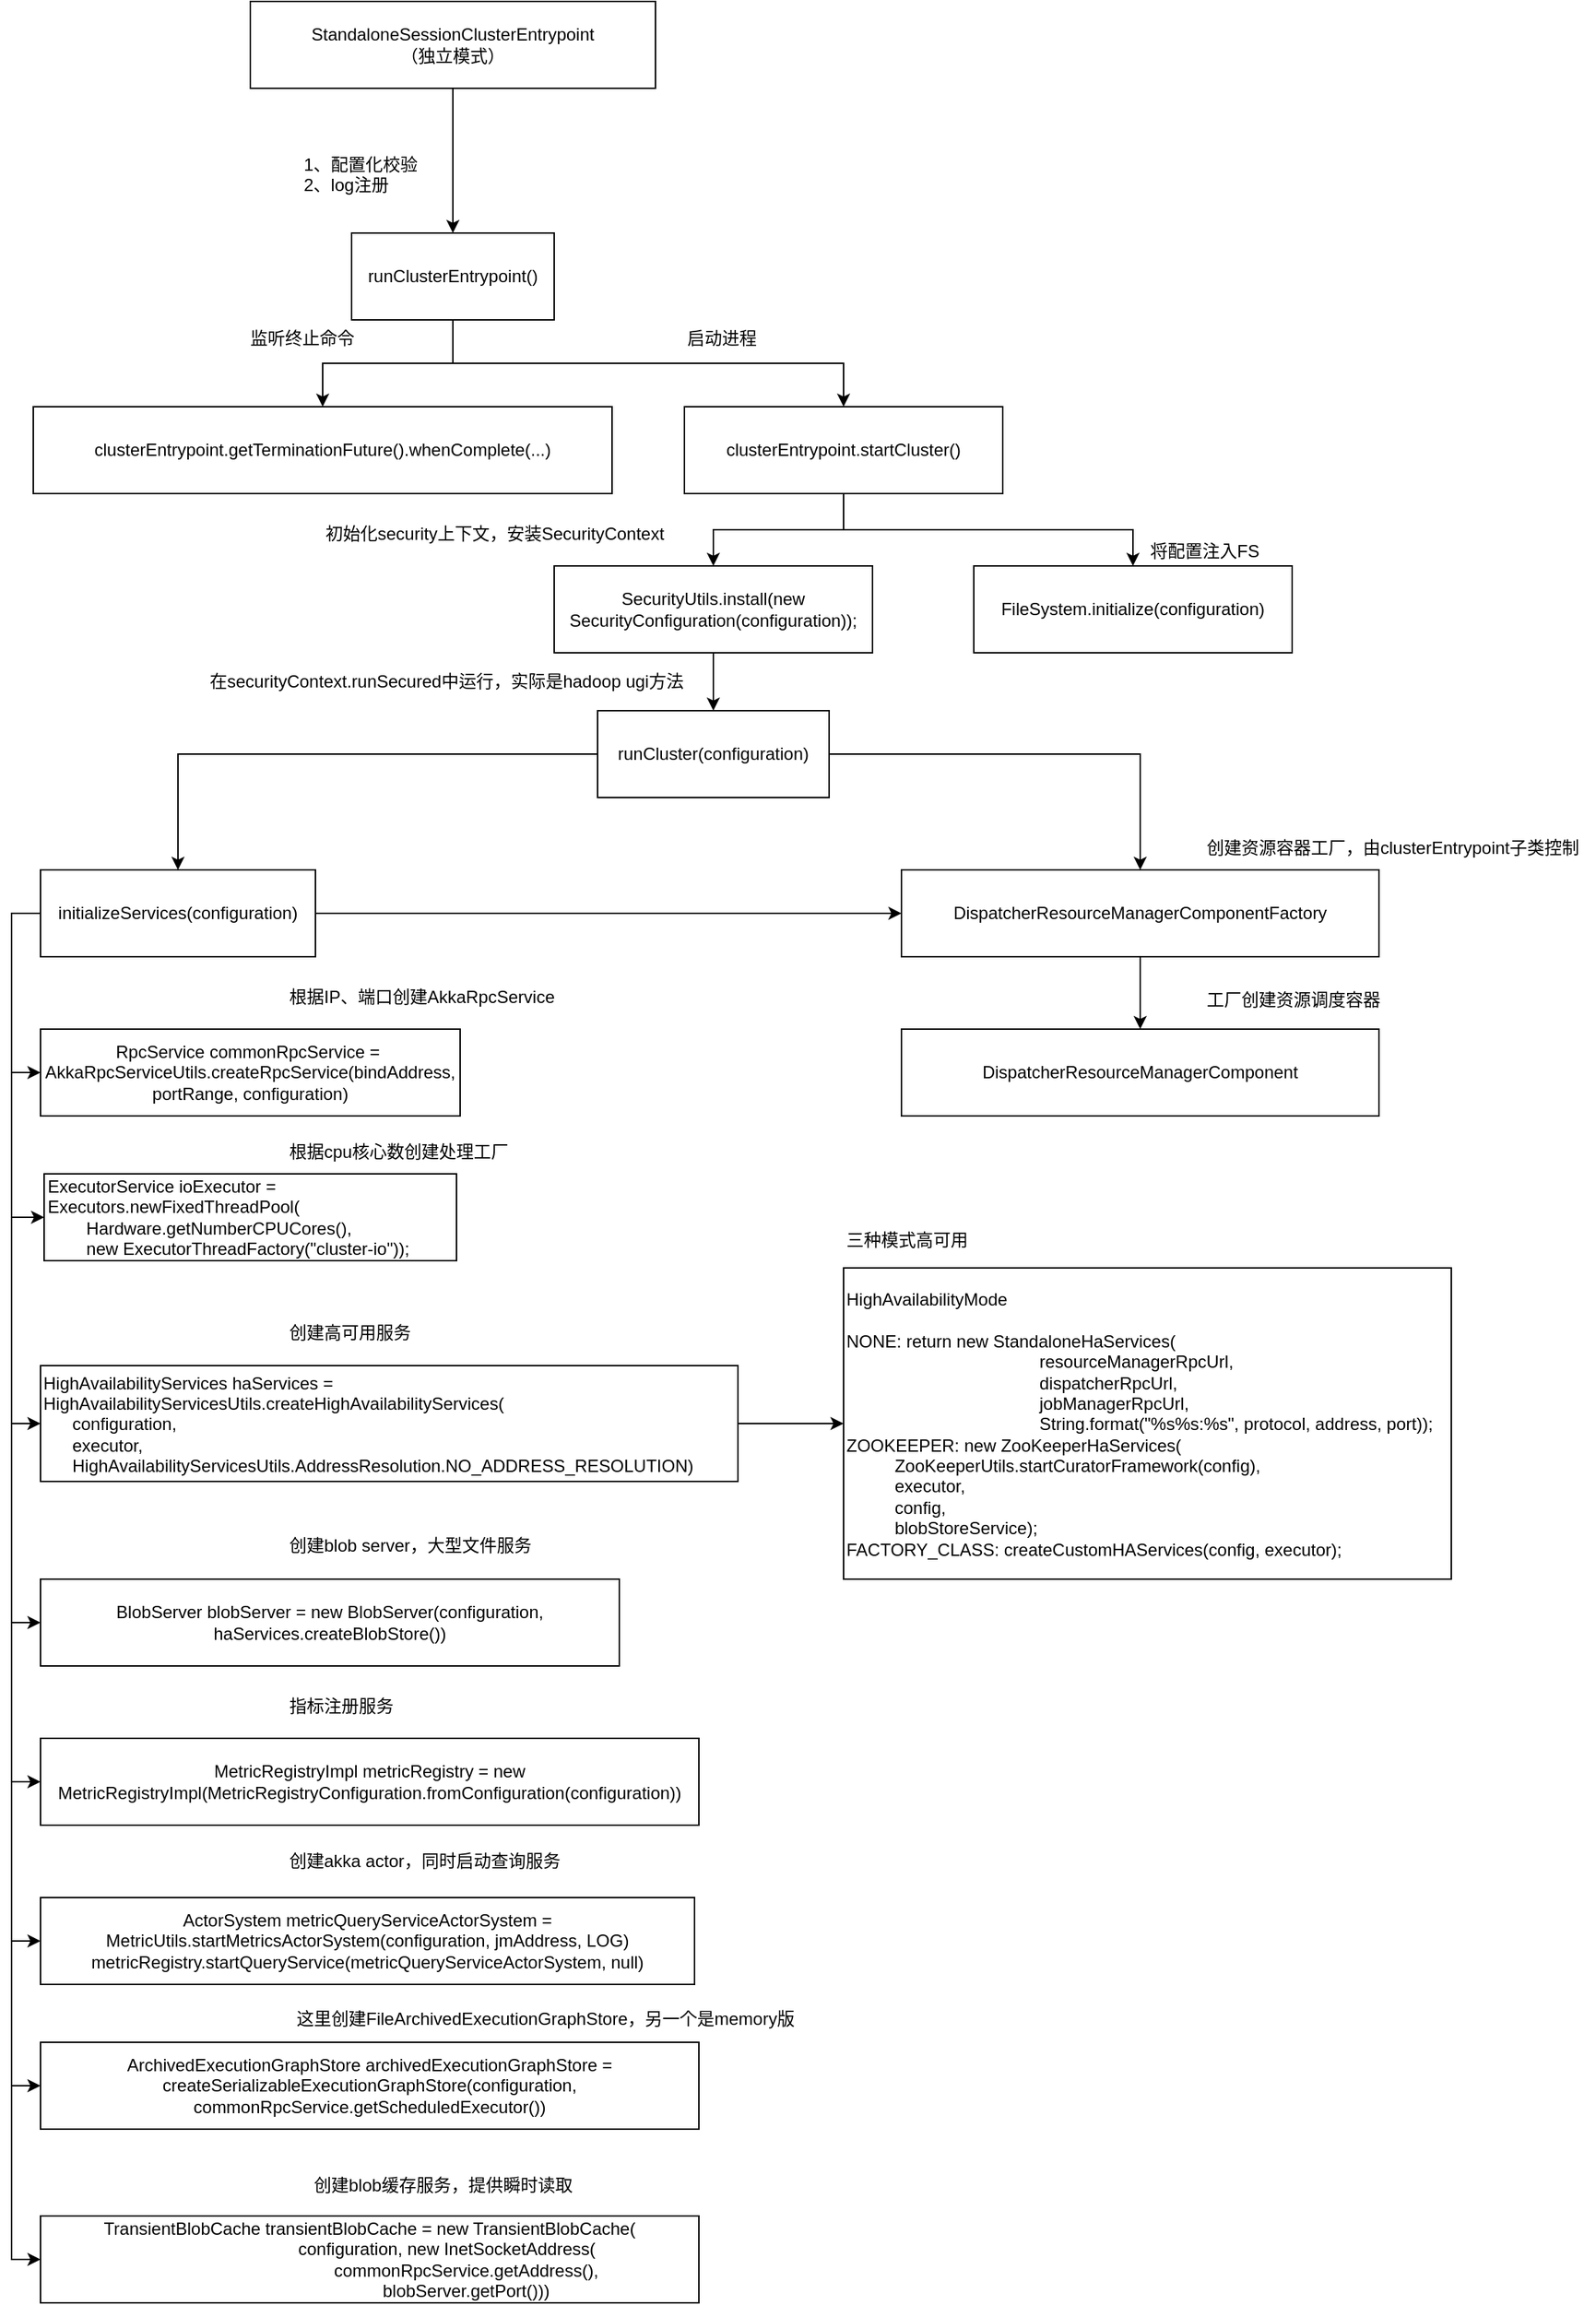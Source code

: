 <mxfile version="11.1.2" type="device"><diagram id="oTt3K7F0N2pjez3Pwrak" name="Page-1"><mxGraphModel dx="3076" dy="804" grid="1" gridSize="10" guides="1" tooltips="1" connect="1" arrows="1" fold="1" page="1" pageScale="1" pageWidth="1654" pageHeight="2336" math="0" shadow="0"><root><mxCell id="0"/><mxCell id="1" parent="0"/><mxCell id="hzCk22GiPB0yDetwjFkh-1" value="&lt;div style=&quot;white-space: pre-wrap; line-height: 1.75; font-size: 12px;&quot;&gt;&lt;br style=&quot;font-size: 12px;&quot;&gt;&lt;/div&gt;" style="text;html=1;resizable=0;points=[];autosize=1;align=left;verticalAlign=top;spacingTop=-4;labelBackgroundColor=none;fontSize=12;" parent="1" vertex="1"><mxGeometry x="60" y="140" width="20" height="30" as="geometry"/></mxCell><mxCell id="hzCk22GiPB0yDetwjFkh-15" style="edgeStyle=orthogonalEdgeStyle;rounded=0;orthogonalLoop=1;jettySize=auto;html=1;labelBackgroundColor=none;fontSize=12;" parent="1" source="hzCk22GiPB0yDetwjFkh-3" target="hzCk22GiPB0yDetwjFkh-14" edge="1"><mxGeometry relative="1" as="geometry"/></mxCell><mxCell id="hzCk22GiPB0yDetwjFkh-3" value="&lt;span style=&quot;font-size: 12px; text-align: left; white-space: pre-wrap;&quot;&gt;StandaloneSessionClusterEntrypoint&lt;br style=&quot;font-size: 12px;&quot;&gt;（独立模式）&lt;/span&gt;" style="rounded=0;whiteSpace=wrap;html=1;labelBackgroundColor=none;fontSize=12;" parent="1" vertex="1"><mxGeometry x="-80" y="50" width="280" height="60" as="geometry"/></mxCell><mxCell id="hzCk22GiPB0yDetwjFkh-21" style="edgeStyle=orthogonalEdgeStyle;rounded=0;orthogonalLoop=1;jettySize=auto;html=1;labelBackgroundColor=none;fontSize=12;" parent="1" source="hzCk22GiPB0yDetwjFkh-7" target="hzCk22GiPB0yDetwjFkh-11" edge="1"><mxGeometry relative="1" as="geometry"/></mxCell><mxCell id="hzCk22GiPB0yDetwjFkh-22" style="edgeStyle=orthogonalEdgeStyle;rounded=0;orthogonalLoop=1;jettySize=auto;html=1;labelBackgroundColor=none;fontSize=12;" parent="1" source="hzCk22GiPB0yDetwjFkh-7" target="hzCk22GiPB0yDetwjFkh-12" edge="1"><mxGeometry relative="1" as="geometry"/></mxCell><mxCell id="hzCk22GiPB0yDetwjFkh-7" value="&lt;div style=&quot;white-space: pre-wrap; text-align: left; line-height: 1.75; font-size: 12px;&quot;&gt;clusterEntrypoint.startCluster()&lt;/div&gt;" style="rounded=0;whiteSpace=wrap;html=1;labelBackgroundColor=none;fontSize=12;" parent="1" vertex="1"><mxGeometry x="220" y="330" width="220" height="60" as="geometry"/></mxCell><mxCell id="hzCk22GiPB0yDetwjFkh-8" value="&lt;div style=&quot;white-space: pre-wrap; text-align: left; line-height: 1.75; font-size: 12px;&quot;&gt;clusterEntrypoint.getTerminationFuture().whenComplete(...)&lt;/div&gt;" style="rounded=0;whiteSpace=wrap;html=1;labelBackgroundColor=none;fontSize=12;" parent="1" vertex="1"><mxGeometry x="-230" y="330" width="400" height="60" as="geometry"/></mxCell><mxCell id="hzCk22GiPB0yDetwjFkh-11" value="FileSystem.initialize(configuration)" style="rounded=0;whiteSpace=wrap;html=1;labelBackgroundColor=none;fontSize=12;" parent="1" vertex="1"><mxGeometry x="420" y="440" width="220" height="60" as="geometry"/></mxCell><mxCell id="hzCk22GiPB0yDetwjFkh-23" style="edgeStyle=orthogonalEdgeStyle;rounded=0;orthogonalLoop=1;jettySize=auto;html=1;labelBackgroundColor=none;fontSize=12;" parent="1" source="hzCk22GiPB0yDetwjFkh-12" target="hzCk22GiPB0yDetwjFkh-13" edge="1"><mxGeometry relative="1" as="geometry"/></mxCell><mxCell id="hzCk22GiPB0yDetwjFkh-12" value="SecurityUtils.install(new SecurityConfiguration(configuration));" style="rounded=0;whiteSpace=wrap;html=1;labelBackgroundColor=none;fontSize=12;" parent="1" vertex="1"><mxGeometry x="130" y="440" width="220" height="60" as="geometry"/></mxCell><mxCell id="hzCk22GiPB0yDetwjFkh-28" style="edgeStyle=orthogonalEdgeStyle;rounded=0;orthogonalLoop=1;jettySize=auto;html=1;entryX=0.5;entryY=0;entryDx=0;entryDy=0;labelBackgroundColor=none;fontSize=12;" parent="1" source="hzCk22GiPB0yDetwjFkh-13" target="hzCk22GiPB0yDetwjFkh-27" edge="1"><mxGeometry relative="1" as="geometry"/></mxCell><mxCell id="fuskdgnKUZwIumNvwLnQ-2" style="edgeStyle=orthogonalEdgeStyle;rounded=0;orthogonalLoop=1;jettySize=auto;html=1;entryX=0.5;entryY=0;entryDx=0;entryDy=0;" edge="1" parent="1" source="hzCk22GiPB0yDetwjFkh-13" target="fuskdgnKUZwIumNvwLnQ-1"><mxGeometry relative="1" as="geometry"/></mxCell><mxCell id="hzCk22GiPB0yDetwjFkh-13" value="runCluster(configuration)" style="rounded=0;whiteSpace=wrap;html=1;labelBackgroundColor=none;fontSize=12;" parent="1" vertex="1"><mxGeometry x="160" y="540" width="160" height="60" as="geometry"/></mxCell><mxCell id="hzCk22GiPB0yDetwjFkh-17" style="edgeStyle=orthogonalEdgeStyle;rounded=0;orthogonalLoop=1;jettySize=auto;html=1;labelBackgroundColor=none;fontSize=12;" parent="1" source="hzCk22GiPB0yDetwjFkh-14" target="hzCk22GiPB0yDetwjFkh-8" edge="1"><mxGeometry relative="1" as="geometry"/></mxCell><mxCell id="hzCk22GiPB0yDetwjFkh-18" style="edgeStyle=orthogonalEdgeStyle;rounded=0;orthogonalLoop=1;jettySize=auto;html=1;labelBackgroundColor=none;fontSize=12;exitX=0.5;exitY=1;exitDx=0;exitDy=0;" parent="1" source="hzCk22GiPB0yDetwjFkh-14" target="hzCk22GiPB0yDetwjFkh-7" edge="1"><mxGeometry relative="1" as="geometry"/></mxCell><mxCell id="hzCk22GiPB0yDetwjFkh-14" value="&lt;span style=&quot;text-align: left&quot;&gt;runClusterEntrypoint()&lt;/span&gt;" style="rounded=0;whiteSpace=wrap;html=1;labelBackgroundColor=none;fontSize=12;" parent="1" vertex="1"><mxGeometry x="-10" y="210" width="140" height="60" as="geometry"/></mxCell><mxCell id="hzCk22GiPB0yDetwjFkh-16" value="1、配置化校验&lt;br&gt;2、log注册" style="text;html=1;resizable=0;points=[];autosize=1;align=left;verticalAlign=top;spacingTop=-4;fontSize=12;" parent="1" vertex="1"><mxGeometry x="-45" y="153" width="90" height="30" as="geometry"/></mxCell><mxCell id="hzCk22GiPB0yDetwjFkh-19" value="监听终止命令" style="text;html=1;resizable=0;points=[];autosize=1;align=left;verticalAlign=top;spacingTop=-4;fontSize=12;" parent="1" vertex="1"><mxGeometry x="-82" y="273" width="90" height="20" as="geometry"/></mxCell><mxCell id="hzCk22GiPB0yDetwjFkh-20" value="启动进程" style="text;html=1;resizable=0;points=[];autosize=1;align=left;verticalAlign=top;spacingTop=-4;fontSize=12;" parent="1" vertex="1"><mxGeometry x="220" y="273" width="60" height="20" as="geometry"/></mxCell><mxCell id="hzCk22GiPB0yDetwjFkh-24" value="将配置注入FS" style="text;html=1;resizable=0;points=[];autosize=1;align=left;verticalAlign=top;spacingTop=-4;fontSize=12;" parent="1" vertex="1"><mxGeometry x="540" y="420" width="90" height="20" as="geometry"/></mxCell><mxCell id="hzCk22GiPB0yDetwjFkh-25" value="初始化security上下文，安装SecurityContext" style="text;html=1;resizable=0;points=[];autosize=1;align=left;verticalAlign=top;spacingTop=-4;fontSize=12;" parent="1" vertex="1"><mxGeometry x="-30" y="408" width="250" height="20" as="geometry"/></mxCell><mxCell id="hzCk22GiPB0yDetwjFkh-26" value="在securityContext.runSecured中运行，实际是hadoop ugi方法" style="text;html=1;resizable=0;points=[];autosize=1;align=left;verticalAlign=top;spacingTop=-4;fontSize=12;" parent="1" vertex="1"><mxGeometry x="-110" y="510" width="340" height="20" as="geometry"/></mxCell><mxCell id="hzCk22GiPB0yDetwjFkh-33" style="edgeStyle=orthogonalEdgeStyle;rounded=0;orthogonalLoop=1;jettySize=auto;html=1;exitX=0;exitY=0.5;exitDx=0;exitDy=0;entryX=0;entryY=0.5;entryDx=0;entryDy=0;labelBackgroundColor=none;fontSize=12;align=left;" parent="1" source="hzCk22GiPB0yDetwjFkh-27" target="hzCk22GiPB0yDetwjFkh-29" edge="1"><mxGeometry relative="1" as="geometry"/></mxCell><mxCell id="hzCk22GiPB0yDetwjFkh-34" style="edgeStyle=orthogonalEdgeStyle;rounded=0;orthogonalLoop=1;jettySize=auto;html=1;entryX=0;entryY=0.5;entryDx=0;entryDy=0;labelBackgroundColor=none;fontSize=12;align=left;exitX=0;exitY=0.5;exitDx=0;exitDy=0;" parent="1" source="hzCk22GiPB0yDetwjFkh-27" target="hzCk22GiPB0yDetwjFkh-32" edge="1"><mxGeometry relative="1" as="geometry"/></mxCell><mxCell id="hzCk22GiPB0yDetwjFkh-37" style="edgeStyle=orthogonalEdgeStyle;rounded=0;orthogonalLoop=1;jettySize=auto;html=1;entryX=0;entryY=0.5;entryDx=0;entryDy=0;labelBackgroundColor=none;fontSize=12;align=left;exitX=0;exitY=0.5;exitDx=0;exitDy=0;" parent="1" source="hzCk22GiPB0yDetwjFkh-27" target="hzCk22GiPB0yDetwjFkh-36" edge="1"><mxGeometry relative="1" as="geometry"/></mxCell><mxCell id="AZKAIWEEuSYN2q8ujf_k-2" style="edgeStyle=orthogonalEdgeStyle;rounded=0;orthogonalLoop=1;jettySize=auto;html=1;entryX=0;entryY=0.5;entryDx=0;entryDy=0;exitX=0;exitY=0.5;exitDx=0;exitDy=0;" parent="1" source="hzCk22GiPB0yDetwjFkh-27" target="AZKAIWEEuSYN2q8ujf_k-1" edge="1"><mxGeometry relative="1" as="geometry"/></mxCell><mxCell id="AZKAIWEEuSYN2q8ujf_k-5" style="edgeStyle=orthogonalEdgeStyle;rounded=0;orthogonalLoop=1;jettySize=auto;html=1;entryX=0;entryY=0.5;entryDx=0;entryDy=0;exitX=0;exitY=0.5;exitDx=0;exitDy=0;" parent="1" source="hzCk22GiPB0yDetwjFkh-27" target="AZKAIWEEuSYN2q8ujf_k-4" edge="1"><mxGeometry relative="1" as="geometry"/></mxCell><mxCell id="AZKAIWEEuSYN2q8ujf_k-8" style="edgeStyle=orthogonalEdgeStyle;rounded=0;orthogonalLoop=1;jettySize=auto;html=1;entryX=0;entryY=0.5;entryDx=0;entryDy=0;exitX=0;exitY=0.5;exitDx=0;exitDy=0;" parent="1" source="hzCk22GiPB0yDetwjFkh-27" target="AZKAIWEEuSYN2q8ujf_k-7" edge="1"><mxGeometry relative="1" as="geometry"/></mxCell><mxCell id="AZKAIWEEuSYN2q8ujf_k-12" style="edgeStyle=orthogonalEdgeStyle;rounded=0;orthogonalLoop=1;jettySize=auto;html=1;entryX=0;entryY=0.5;entryDx=0;entryDy=0;exitX=0;exitY=0.5;exitDx=0;exitDy=0;" parent="1" source="hzCk22GiPB0yDetwjFkh-27" target="AZKAIWEEuSYN2q8ujf_k-11" edge="1"><mxGeometry relative="1" as="geometry"/></mxCell><mxCell id="AZKAIWEEuSYN2q8ujf_k-15" style="edgeStyle=orthogonalEdgeStyle;rounded=0;orthogonalLoop=1;jettySize=auto;html=1;entryX=0;entryY=0.5;entryDx=0;entryDy=0;exitX=0;exitY=0.5;exitDx=0;exitDy=0;" parent="1" source="hzCk22GiPB0yDetwjFkh-27" target="AZKAIWEEuSYN2q8ujf_k-14" edge="1"><mxGeometry relative="1" as="geometry"/></mxCell><mxCell id="fuskdgnKUZwIumNvwLnQ-3" style="edgeStyle=orthogonalEdgeStyle;rounded=0;orthogonalLoop=1;jettySize=auto;html=1;entryX=0;entryY=0.5;entryDx=0;entryDy=0;" edge="1" parent="1" source="hzCk22GiPB0yDetwjFkh-27" target="fuskdgnKUZwIumNvwLnQ-1"><mxGeometry relative="1" as="geometry"/></mxCell><mxCell id="hzCk22GiPB0yDetwjFkh-27" value="initializeServices(configuration)" style="rounded=0;whiteSpace=wrap;html=1;labelBackgroundColor=none;fontSize=12;" parent="1" vertex="1"><mxGeometry x="-225" y="650" width="190" height="60" as="geometry"/></mxCell><mxCell id="hzCk22GiPB0yDetwjFkh-29" value="RpcService commonRpcService =&amp;nbsp;&lt;br&gt;AkkaRpcServiceUtils.createRpcService(bindAddress, portRange, configuration)" style="rounded=0;whiteSpace=wrap;html=1;labelBackgroundColor=none;fontSize=12;" parent="1" vertex="1"><mxGeometry x="-225" y="760" width="290" height="60" as="geometry"/></mxCell><mxCell id="hzCk22GiPB0yDetwjFkh-31" value="根据IP、端口创建AkkaRpcService" style="text;html=1;resizable=0;points=[];autosize=1;align=left;verticalAlign=top;spacingTop=-4;fontSize=12;" parent="1" vertex="1"><mxGeometry x="-55" y="728" width="200" height="20" as="geometry"/></mxCell><mxCell id="hzCk22GiPB0yDetwjFkh-32" value="ExecutorService ioExecutor&amp;nbsp;&lt;span&gt;= Executors.newFixedThreadPool(&lt;/span&gt;&lt;div&gt;&amp;nbsp; &amp;nbsp; &amp;nbsp; &amp;nbsp; Hardware.getNumberCPUCores(),&lt;/div&gt;&lt;div&gt;&amp;nbsp; &amp;nbsp; &amp;nbsp; &amp;nbsp; new ExecutorThreadFactory(&quot;cluster-io&quot;));&lt;/div&gt;" style="rounded=0;whiteSpace=wrap;html=1;labelBackgroundColor=none;fontSize=12;align=left;" parent="1" vertex="1"><mxGeometry x="-222.5" y="860" width="285" height="60" as="geometry"/></mxCell><mxCell id="hzCk22GiPB0yDetwjFkh-35" value="根据cpu核心数创建处理工厂" style="text;html=1;resizable=0;points=[];autosize=1;align=left;verticalAlign=top;spacingTop=-4;fontSize=12;" parent="1" vertex="1"><mxGeometry x="-55" y="835" width="170" height="20" as="geometry"/></mxCell><mxCell id="hzCk22GiPB0yDetwjFkh-39" style="edgeStyle=orthogonalEdgeStyle;rounded=0;orthogonalLoop=1;jettySize=auto;html=1;entryX=0;entryY=0.5;entryDx=0;entryDy=0;labelBackgroundColor=none;fontSize=12;align=left;" parent="1" source="hzCk22GiPB0yDetwjFkh-36" target="hzCk22GiPB0yDetwjFkh-38" edge="1"><mxGeometry relative="1" as="geometry"/></mxCell><mxCell id="hzCk22GiPB0yDetwjFkh-36" value="&lt;div&gt;HighAvailabilityServices haServices = HighAvailabilityServicesUtils.createHighAvailabilityServices(&lt;/div&gt;&lt;div&gt;&amp;nbsp; &amp;nbsp; &amp;nbsp; configuration,&lt;/div&gt;&lt;div&gt;&amp;nbsp; &amp;nbsp; &amp;nbsp; executor,&lt;/div&gt;&lt;div&gt;&amp;nbsp; &amp;nbsp; &amp;nbsp; HighAvailabilityServicesUtils.AddressResolution.NO_ADDRESS_RESOLUTION)&lt;/div&gt;" style="rounded=0;whiteSpace=wrap;html=1;labelBackgroundColor=none;fontSize=12;align=left;" parent="1" vertex="1"><mxGeometry x="-225" y="992.5" width="482" height="80" as="geometry"/></mxCell><mxCell id="hzCk22GiPB0yDetwjFkh-38" value="&lt;div&gt;HighAvailabilityMode&lt;/div&gt;&lt;div&gt;&lt;br&gt;&lt;/div&gt;&lt;div&gt;NONE:&amp;nbsp;&lt;span&gt;return new StandaloneHaServices(&lt;/span&gt;&lt;/div&gt;&lt;div&gt;&lt;span style=&quot;white-space: pre&quot;&gt;&#9;&#9;&#9;&#9;&#9;&lt;/span&gt;resourceManagerRpcUrl,&lt;/div&gt;&lt;div&gt;&lt;span style=&quot;white-space: pre&quot;&gt;&#9;&#9;&#9;&#9;&#9;&lt;/span&gt;dispatcherRpcUrl,&lt;/div&gt;&lt;div&gt;&lt;span style=&quot;white-space: pre&quot;&gt;&#9;&#9;&#9;&#9;&#9;&lt;/span&gt;jobManagerRpcUrl,&lt;/div&gt;&lt;div&gt;&lt;span style=&quot;white-space: pre&quot;&gt;&#9;&#9;&#9;&#9;&#9;&lt;/span&gt;String.format(&quot;%s%s:%s&quot;, protocol, address, port));&lt;/div&gt;&lt;div&gt;ZOOKEEPER: new ZooKeeperHaServices(&lt;/div&gt;&lt;div&gt;&amp;nbsp; &amp;nbsp; &amp;nbsp; &amp;nbsp; &amp;nbsp; ZooKeeperUtils.startCuratorFramework(config),&lt;/div&gt;&lt;div&gt;&amp;nbsp; &amp;nbsp; &amp;nbsp; &amp;nbsp; &amp;nbsp; executor,&lt;/div&gt;&lt;div&gt;&amp;nbsp; &amp;nbsp; &amp;nbsp; &amp;nbsp; &amp;nbsp; config,&lt;/div&gt;&lt;div&gt;&amp;nbsp; &amp;nbsp; &amp;nbsp; &amp;nbsp; &amp;nbsp; blobStoreService);&lt;/div&gt;&lt;div&gt;FACTORY_CLASS: createCustomHAServices(config, executor);&lt;/div&gt;" style="rounded=0;whiteSpace=wrap;html=1;labelBackgroundColor=none;fontSize=12;align=left;" parent="1" vertex="1"><mxGeometry x="330" y="925" width="420" height="215" as="geometry"/></mxCell><mxCell id="hzCk22GiPB0yDetwjFkh-40" value="创建高可用服务" style="text;html=1;resizable=0;points=[];autosize=1;align=left;verticalAlign=top;spacingTop=-4;fontSize=12;" parent="1" vertex="1"><mxGeometry x="-55" y="960" width="100" height="20" as="geometry"/></mxCell><mxCell id="hzCk22GiPB0yDetwjFkh-41" value="三种模式高可用" style="text;html=1;resizable=0;points=[];autosize=1;align=left;verticalAlign=top;spacingTop=-4;fontSize=12;" parent="1" vertex="1"><mxGeometry x="330" y="896" width="100" height="20" as="geometry"/></mxCell><mxCell id="AZKAIWEEuSYN2q8ujf_k-1" value="BlobServer blobServer = new BlobServer(configuration, haServices.createBlobStore())" style="rounded=0;whiteSpace=wrap;html=1;" parent="1" vertex="1"><mxGeometry x="-225" y="1140" width="400" height="60" as="geometry"/></mxCell><mxCell id="AZKAIWEEuSYN2q8ujf_k-3" value="创建blob server，大型文件服务" style="text;html=1;resizable=0;points=[];autosize=1;align=left;verticalAlign=top;spacingTop=-4;" parent="1" vertex="1"><mxGeometry x="-55" y="1107" width="180" height="20" as="geometry"/></mxCell><mxCell id="AZKAIWEEuSYN2q8ujf_k-4" value="MetricRegistryImpl metricRegistry = new MetricRegistryImpl(MetricRegistryConfiguration.fromConfiguration(configuration))" style="rounded=0;whiteSpace=wrap;html=1;" parent="1" vertex="1"><mxGeometry x="-225" y="1250" width="455" height="60" as="geometry"/></mxCell><mxCell id="AZKAIWEEuSYN2q8ujf_k-6" value="指标注册服务" style="text;html=1;resizable=0;points=[];autosize=1;align=left;verticalAlign=top;spacingTop=-4;" parent="1" vertex="1"><mxGeometry x="-55" y="1218" width="90" height="20" as="geometry"/></mxCell><mxCell id="AZKAIWEEuSYN2q8ujf_k-7" value="&lt;div&gt;ActorSystem metricQueryServiceActorSystem = MetricUtils.startMetricsActorSystem(configuration, jmAddress, LOG)&lt;/div&gt;&lt;div&gt;metricRegistry.startQueryService(metricQueryServiceActorSystem, null)&lt;/div&gt;" style="rounded=0;whiteSpace=wrap;html=1;" parent="1" vertex="1"><mxGeometry x="-225" y="1360" width="452" height="60" as="geometry"/></mxCell><mxCell id="AZKAIWEEuSYN2q8ujf_k-10" value="创建akka actor，同时启动查询服务" style="text;html=1;resizable=0;points=[];autosize=1;align=left;verticalAlign=top;spacingTop=-4;" parent="1" vertex="1"><mxGeometry x="-55" y="1325" width="200" height="20" as="geometry"/></mxCell><mxCell id="AZKAIWEEuSYN2q8ujf_k-11" value="ArchivedExecutionGraphStore archivedExecutionGraphStore = createSerializableExecutionGraphStore(configuration, commonRpcService.getScheduledExecutor())" style="rounded=0;whiteSpace=wrap;html=1;" parent="1" vertex="1"><mxGeometry x="-225" y="1460" width="455" height="60" as="geometry"/></mxCell><mxCell id="AZKAIWEEuSYN2q8ujf_k-13" value="这里创建FileArchivedExecutionGraphStore，另一个是memory版" style="text;html=1;resizable=0;points=[];autosize=1;align=left;verticalAlign=top;spacingTop=-4;" parent="1" vertex="1"><mxGeometry x="-50" y="1434" width="360" height="20" as="geometry"/></mxCell><mxCell id="AZKAIWEEuSYN2q8ujf_k-14" value="&lt;div&gt;TransientBlobCache transientBlobCache = new TransientBlobCache(&lt;/div&gt;&lt;div&gt;&lt;span style=&quot;white-space: pre&quot;&gt;&#9;&#9;&#9;&#9;&lt;/span&gt;configuration, new InetSocketAddress(&lt;/div&gt;&lt;div&gt;&lt;span style=&quot;white-space: pre&quot;&gt;&#9;&#9;&#9;&#9;&#9;&lt;/span&gt;commonRpcService.getAddress(),&lt;/div&gt;&lt;div&gt;&lt;span style=&quot;white-space: pre&quot;&gt;&#9;&#9;&#9;&#9;&#9;&lt;/span&gt;blobServer.getPort()))&lt;/div&gt;" style="rounded=0;whiteSpace=wrap;html=1;" parent="1" vertex="1"><mxGeometry x="-225" y="1580" width="455" height="60" as="geometry"/></mxCell><mxCell id="AZKAIWEEuSYN2q8ujf_k-16" value="创建blob缓存服务，提供瞬时读取" style="text;html=1;resizable=0;points=[];autosize=1;align=left;verticalAlign=top;spacingTop=-4;" parent="1" vertex="1"><mxGeometry x="-38" y="1549" width="190" height="20" as="geometry"/></mxCell><mxCell id="fuskdgnKUZwIumNvwLnQ-5" value="" style="edgeStyle=orthogonalEdgeStyle;rounded=0;orthogonalLoop=1;jettySize=auto;html=1;" edge="1" parent="1" source="fuskdgnKUZwIumNvwLnQ-1" target="fuskdgnKUZwIumNvwLnQ-4"><mxGeometry relative="1" as="geometry"/></mxCell><mxCell id="fuskdgnKUZwIumNvwLnQ-1" value="DispatcherResourceManagerComponentFactory" style="rounded=0;whiteSpace=wrap;html=1;" vertex="1" parent="1"><mxGeometry x="370" y="650" width="330" height="60" as="geometry"/></mxCell><mxCell id="fuskdgnKUZwIumNvwLnQ-4" value="DispatcherResourceManagerComponent" style="rounded=0;whiteSpace=wrap;html=1;" vertex="1" parent="1"><mxGeometry x="370" y="760" width="330" height="60" as="geometry"/></mxCell><mxCell id="fuskdgnKUZwIumNvwLnQ-6" value="创建资源容器工厂，由clusterEntrypoint子类控制" style="text;html=1;resizable=0;points=[];autosize=1;align=left;verticalAlign=top;spacingTop=-4;" vertex="1" parent="1"><mxGeometry x="579" y="625" width="270" height="20" as="geometry"/></mxCell><mxCell id="fuskdgnKUZwIumNvwLnQ-7" value="工厂创建资源调度容器" style="text;html=1;resizable=0;points=[];autosize=1;align=left;verticalAlign=top;spacingTop=-4;" vertex="1" parent="1"><mxGeometry x="579" y="730" width="140" height="20" as="geometry"/></mxCell></root></mxGraphModel></diagram></mxfile>